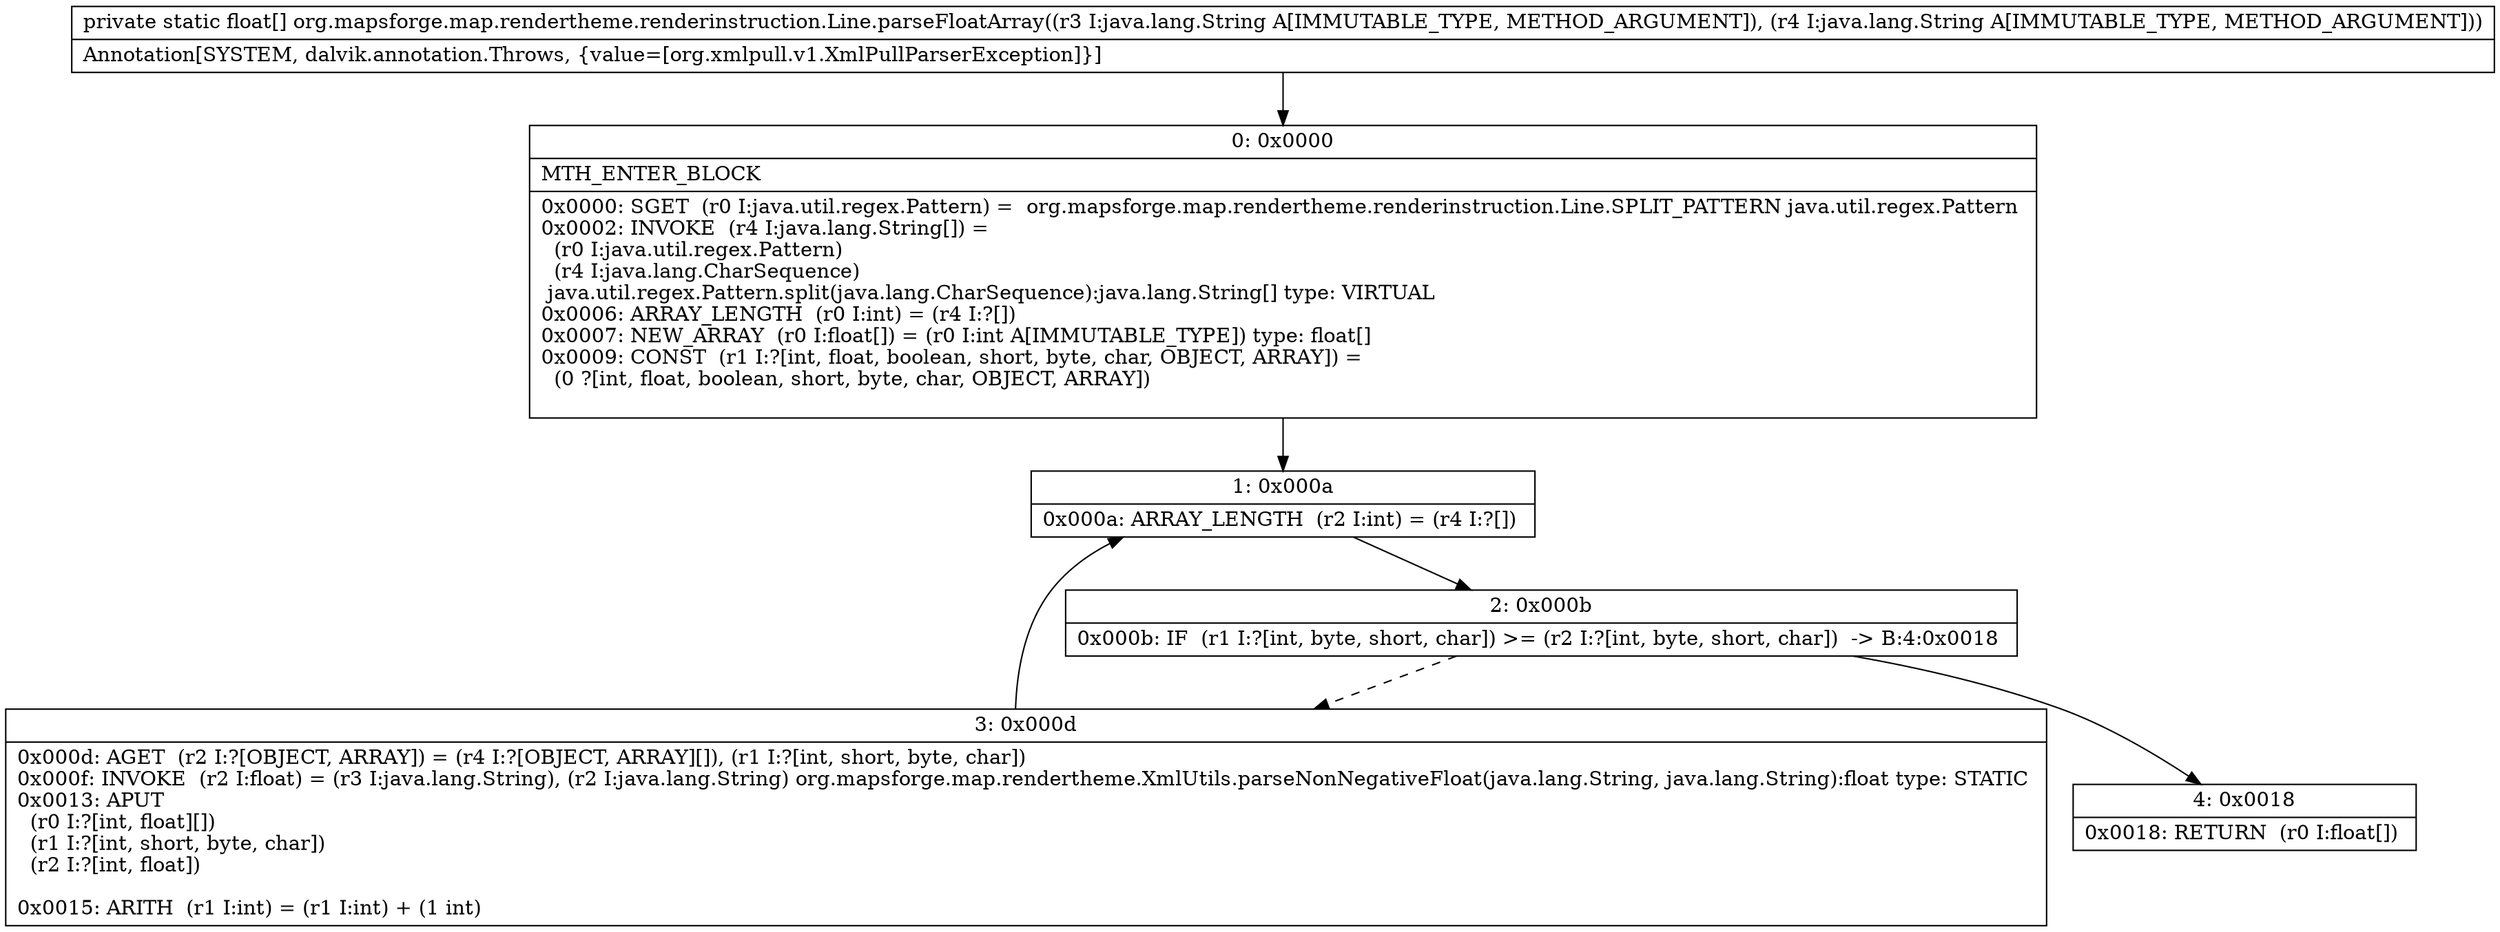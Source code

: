digraph "CFG fororg.mapsforge.map.rendertheme.renderinstruction.Line.parseFloatArray(Ljava\/lang\/String;Ljava\/lang\/String;)[F" {
Node_0 [shape=record,label="{0\:\ 0x0000|MTH_ENTER_BLOCK\l|0x0000: SGET  (r0 I:java.util.regex.Pattern) =  org.mapsforge.map.rendertheme.renderinstruction.Line.SPLIT_PATTERN java.util.regex.Pattern \l0x0002: INVOKE  (r4 I:java.lang.String[]) = \l  (r0 I:java.util.regex.Pattern)\l  (r4 I:java.lang.CharSequence)\l java.util.regex.Pattern.split(java.lang.CharSequence):java.lang.String[] type: VIRTUAL \l0x0006: ARRAY_LENGTH  (r0 I:int) = (r4 I:?[]) \l0x0007: NEW_ARRAY  (r0 I:float[]) = (r0 I:int A[IMMUTABLE_TYPE]) type: float[] \l0x0009: CONST  (r1 I:?[int, float, boolean, short, byte, char, OBJECT, ARRAY]) = \l  (0 ?[int, float, boolean, short, byte, char, OBJECT, ARRAY])\l \l}"];
Node_1 [shape=record,label="{1\:\ 0x000a|0x000a: ARRAY_LENGTH  (r2 I:int) = (r4 I:?[]) \l}"];
Node_2 [shape=record,label="{2\:\ 0x000b|0x000b: IF  (r1 I:?[int, byte, short, char]) \>= (r2 I:?[int, byte, short, char])  \-\> B:4:0x0018 \l}"];
Node_3 [shape=record,label="{3\:\ 0x000d|0x000d: AGET  (r2 I:?[OBJECT, ARRAY]) = (r4 I:?[OBJECT, ARRAY][]), (r1 I:?[int, short, byte, char]) \l0x000f: INVOKE  (r2 I:float) = (r3 I:java.lang.String), (r2 I:java.lang.String) org.mapsforge.map.rendertheme.XmlUtils.parseNonNegativeFloat(java.lang.String, java.lang.String):float type: STATIC \l0x0013: APUT  \l  (r0 I:?[int, float][])\l  (r1 I:?[int, short, byte, char])\l  (r2 I:?[int, float])\l \l0x0015: ARITH  (r1 I:int) = (r1 I:int) + (1 int) \l}"];
Node_4 [shape=record,label="{4\:\ 0x0018|0x0018: RETURN  (r0 I:float[]) \l}"];
MethodNode[shape=record,label="{private static float[] org.mapsforge.map.rendertheme.renderinstruction.Line.parseFloatArray((r3 I:java.lang.String A[IMMUTABLE_TYPE, METHOD_ARGUMENT]), (r4 I:java.lang.String A[IMMUTABLE_TYPE, METHOD_ARGUMENT]))  | Annotation[SYSTEM, dalvik.annotation.Throws, \{value=[org.xmlpull.v1.XmlPullParserException]\}]\l}"];
MethodNode -> Node_0;
Node_0 -> Node_1;
Node_1 -> Node_2;
Node_2 -> Node_3[style=dashed];
Node_2 -> Node_4;
Node_3 -> Node_1;
}

